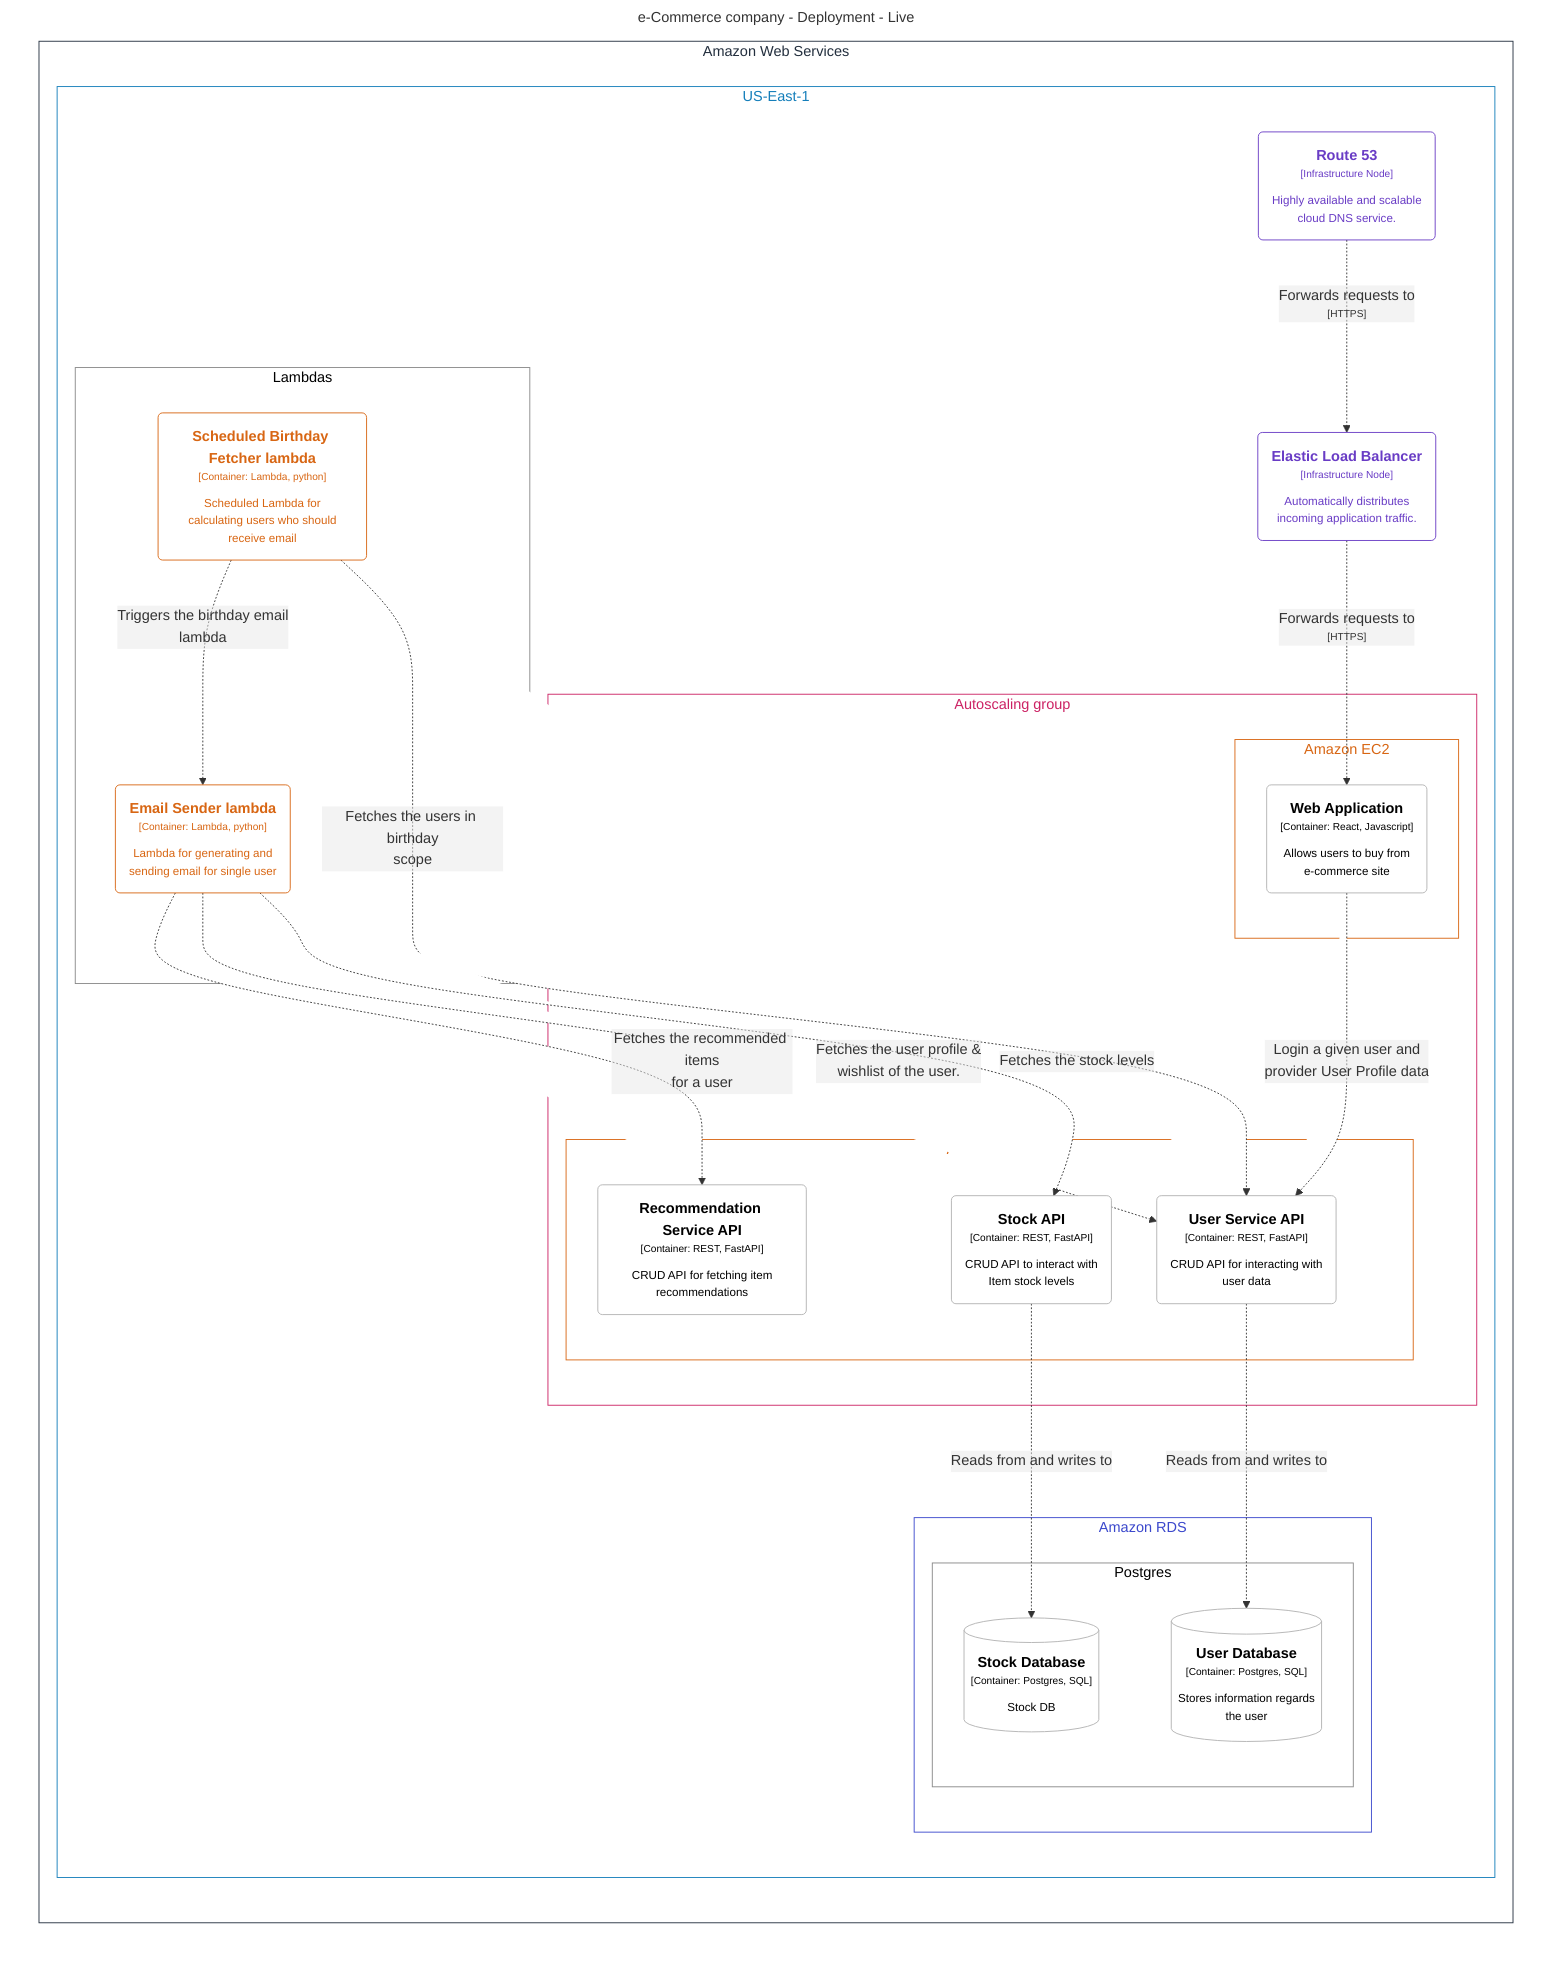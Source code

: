 graph LR
  linkStyle default fill:#ffffff

  subgraph diagram [e-Commerce company - Deployment - Live]
    style diagram fill:#ffffff,stroke:#ffffff

    subgraph 37 [Amazon Web Services]
      style 37 fill:#ffffff,stroke:#232f3e,color:#232f3e

      subgraph 38 [US-East-1]
        style 38 fill:#ffffff,stroke:#147eba,color:#147eba

        39("<div style='font-weight: bold'>Route 53</div><div style='font-size: 70%; margin-top: 0px'>[Infrastructure Node]</div><div style='font-size: 80%; margin-top:10px'>Highly available and scalable<br />cloud DNS service.</div>")
        style 39 fill:#ffffff,stroke:#693cc5,color:#693cc5
        40("<div style='font-weight: bold'>Elastic Load Balancer</div><div style='font-size: 70%; margin-top: 0px'>[Infrastructure Node]</div><div style='font-size: 80%; margin-top:10px'>Automatically distributes<br />incoming application traffic.</div>")
        style 40 fill:#ffffff,stroke:#693cc5,color:#693cc5
        subgraph 41 [Lambdas]
          style 41 fill:#ffffff,stroke:#888888,color:#000000

          42("<div style='font-weight: bold'>Scheduled Birthday Fetcher lambda</div><div style='font-size: 70%; margin-top: 0px'>[Container: Lambda, python]</div><div style='font-size: 80%; margin-top:10px'>Scheduled Lambda for<br />calculating users who should<br />receive email</div>")
          style 42 fill:#ffffff,stroke:#d86613,color:#d86613
          43("<div style='font-weight: bold'>Email Sender lambda</div><div style='font-size: 70%; margin-top: 0px'>[Container: Lambda, python]</div><div style='font-size: 80%; margin-top:10px'>Lambda for generating and<br />sending email for single user</div>")
          style 43 fill:#ffffff,stroke:#d86613,color:#d86613
        end

        subgraph 45 [Autoscaling group]
          style 45 fill:#ffffff,stroke:#cc2264,color:#cc2264

          subgraph 46 [Amazon EC2]
            style 46 fill:#ffffff,stroke:#d86613,color:#d86613

            47("<div style='font-weight: bold'>Web Application</div><div style='font-size: 70%; margin-top: 0px'>[Container: React, Javascript]</div><div style='font-size: 80%; margin-top:10px'>Allows users to buy from<br />e-commerce site</div>")
            style 47 fill:#ffffff,stroke:#b2b2b2,color:#000000
          end

          subgraph 48 [Amazon EKS]
            style 48 fill:#ffffff,stroke:#d86613,color:#d86613

            49("<div style='font-weight: bold'>Recommendation Service API</div><div style='font-size: 70%; margin-top: 0px'>[Container: REST, FastAPI]</div><div style='font-size: 80%; margin-top:10px'>CRUD API for fetching item<br />recommendations</div>")
            style 49 fill:#ffffff,stroke:#b2b2b2,color:#000000
            51("<div style='font-weight: bold'>User Service API</div><div style='font-size: 70%; margin-top: 0px'>[Container: REST, FastAPI]</div><div style='font-size: 80%; margin-top:10px'>CRUD API for interacting with<br />user data</div>")
            style 51 fill:#ffffff,stroke:#b2b2b2,color:#000000
            55("<div style='font-weight: bold'>Stock API</div><div style='font-size: 70%; margin-top: 0px'>[Container: REST, FastAPI]</div><div style='font-size: 80%; margin-top:10px'>CRUD API to interact with<br />Item stock levels</div>")
            style 55 fill:#ffffff,stroke:#b2b2b2,color:#000000
          end

        end

        subgraph 57 [Amazon RDS]
          style 57 fill:#ffffff,stroke:#3b48cc,color:#3b48cc

          subgraph 58 [Postgres]
            style 58 fill:#ffffff,stroke:#888888,color:#000000

            59[("<div style='font-weight: bold'>User Database</div><div style='font-size: 70%; margin-top: 0px'>[Container: Postgres, SQL]</div><div style='font-size: 80%; margin-top:10px'>Stores information regards<br />the user</div>")]
            style 59 fill:#ffffff,stroke:#b2b2b2,color:#000000
            61[("<div style='font-weight: bold'>Stock Database</div><div style='font-size: 70%; margin-top: 0px'>[Container: Postgres, SQL]</div><div style='font-size: 80%; margin-top:10px'>Stock DB</div>")]
            style 61 fill:#ffffff,stroke:#b2b2b2,color:#000000
          end

        end

      end

    end

    42-. "<div>Triggers the birthday email<br />lambda</div><div style='font-size: 70%'></div>" .->43
    43-. "<div>Fetches the recommended items<br />for a user</div><div style='font-size: 70%'></div>" .->49
    47-. "<div>Login a given user and<br />provider User Profile data</div><div style='font-size: 70%'></div>" .->51
    42-. "<div>Fetches the users in birthday<br />scope</div><div style='font-size: 70%'></div>" .->51
    43-. "<div>Fetches the user profile &<br />wishlist of the user.</div><div style='font-size: 70%'></div>" .->51
    43-. "<div>Fetches the stock levels</div><div style='font-size: 70%'></div>" .->55
    51-. "<div>Reads from and writes to</div><div style='font-size: 70%'></div>" .->59
    55-. "<div>Reads from and writes to</div><div style='font-size: 70%'></div>" .->61
    39-. "<div>Forwards requests to</div><div style='font-size: 70%'>[HTTPS]</div>" .->40
    40-. "<div>Forwards requests to</div><div style='font-size: 70%'>[HTTPS]</div>" .->47
  end